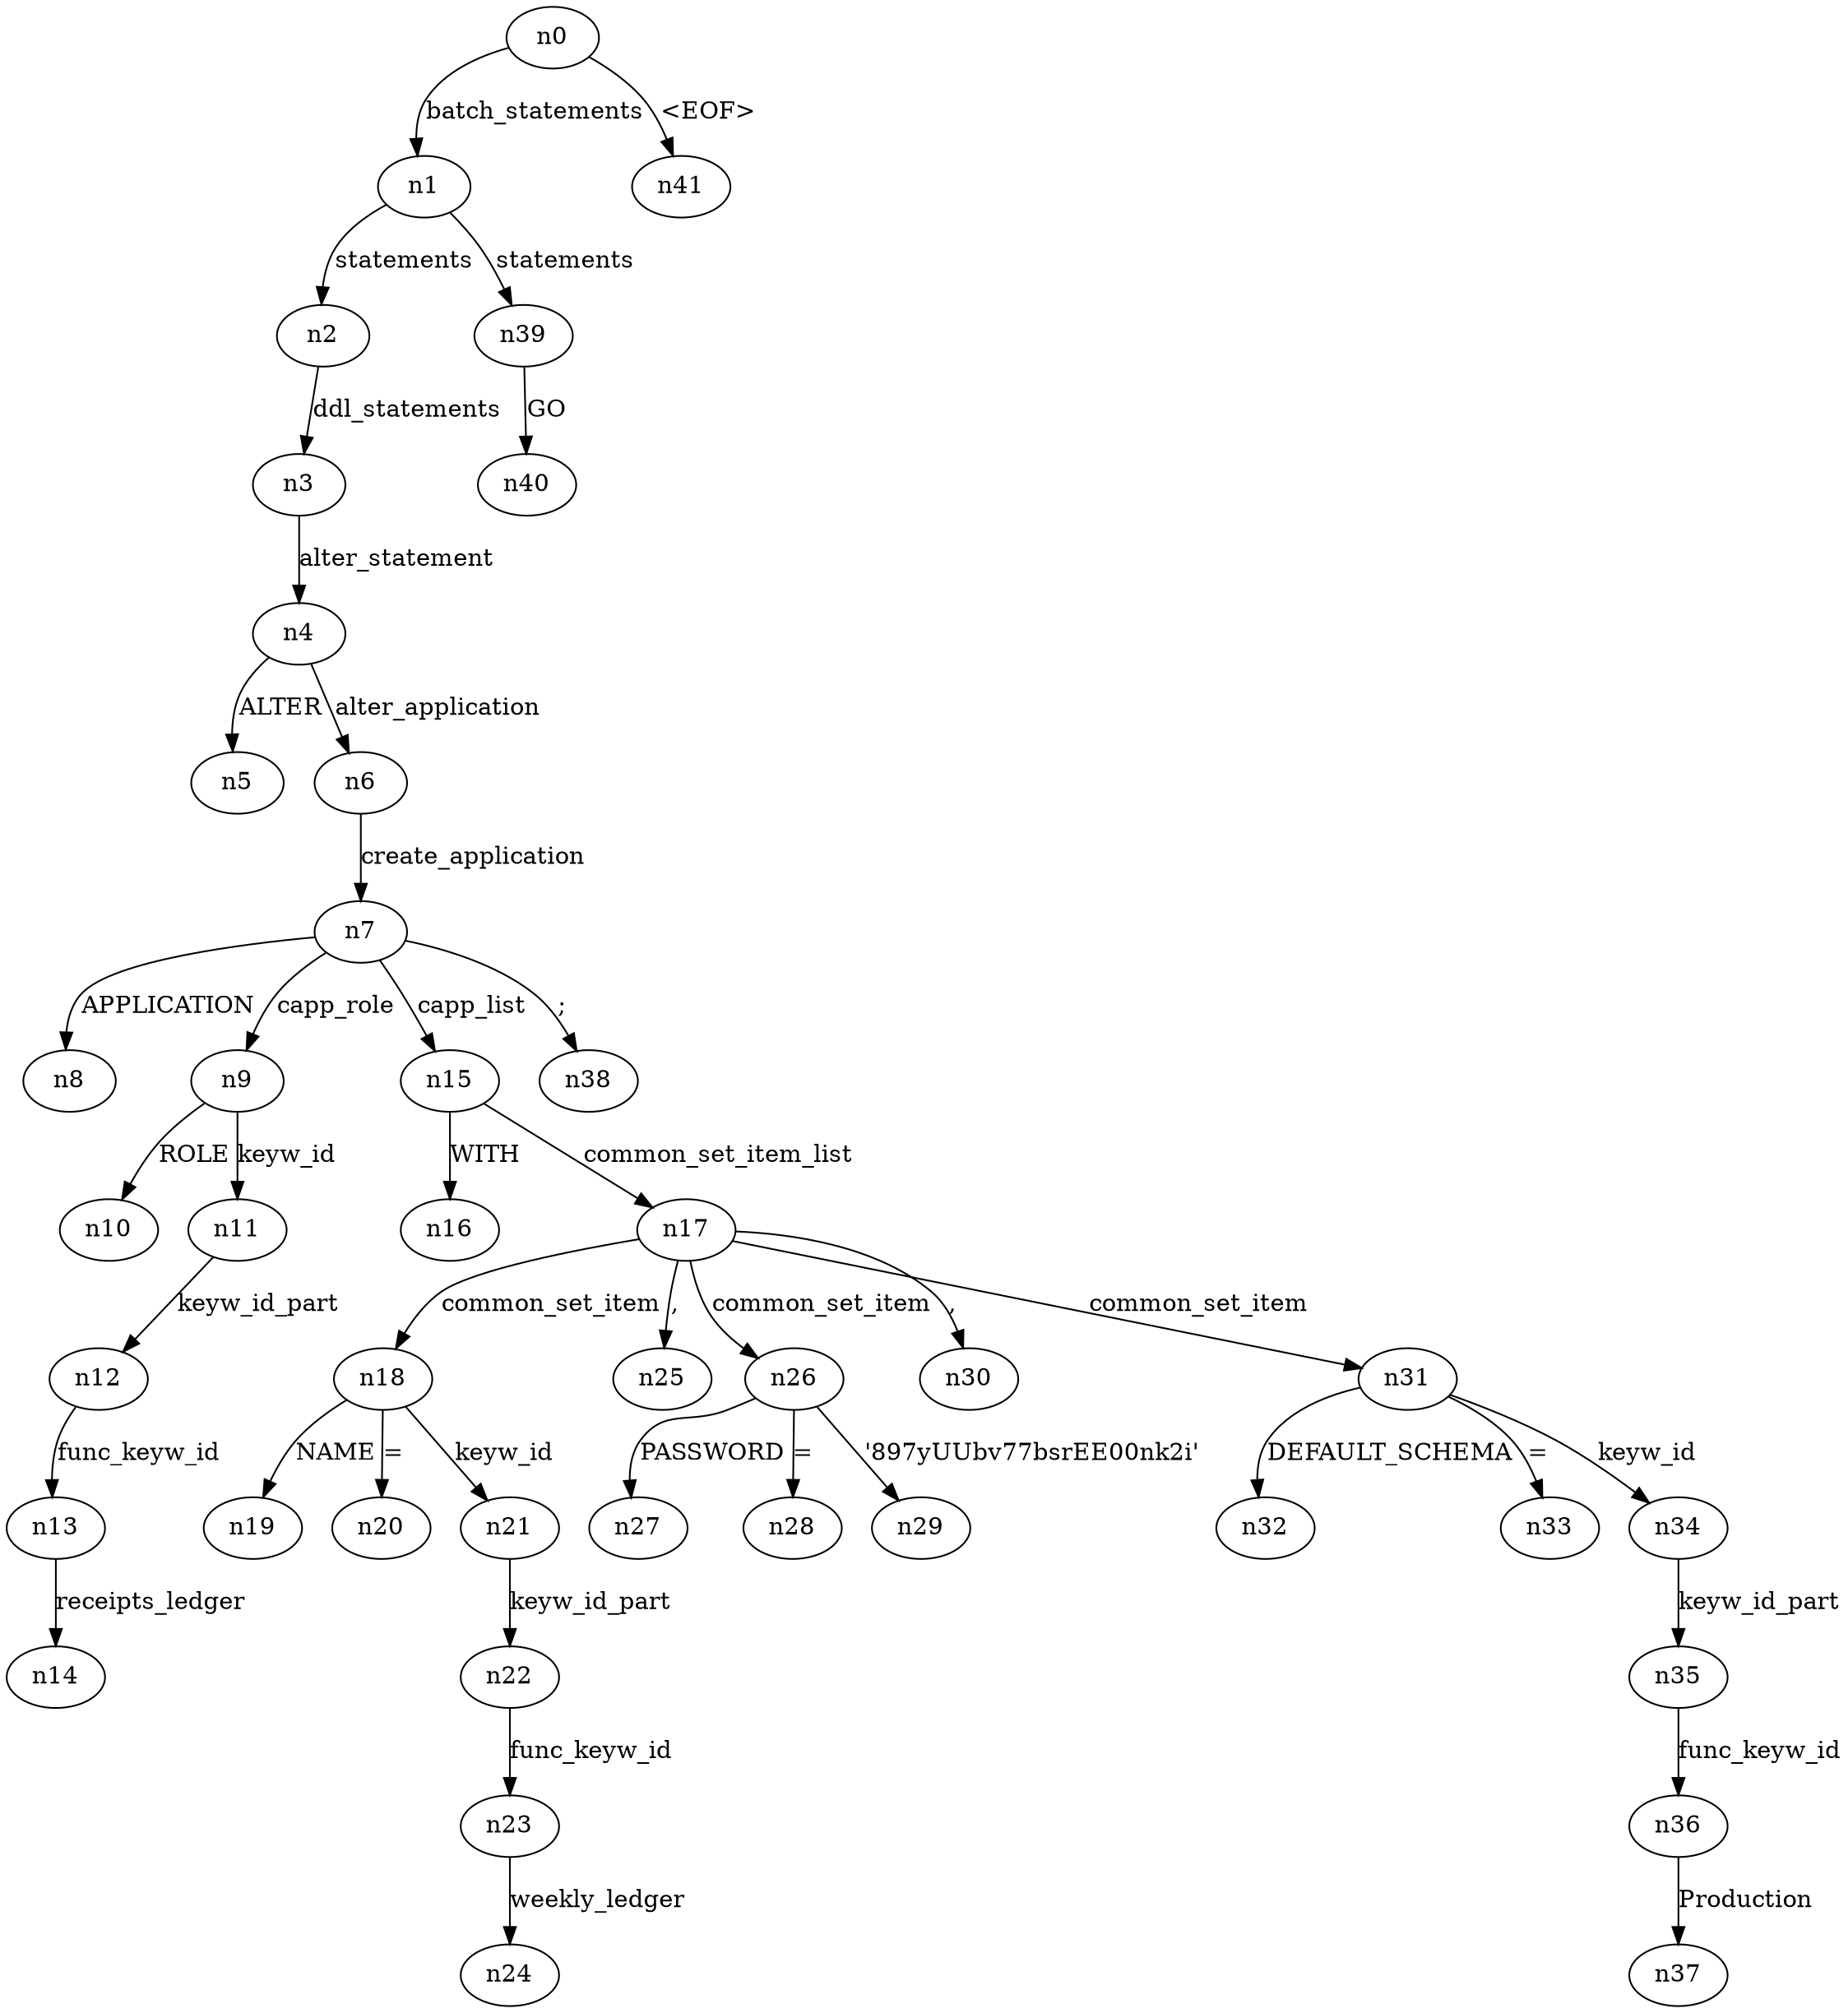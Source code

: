 digraph ParseTree {
  n0 -> n1 [label="batch_statements"];
  n1 -> n2 [label="statements"];
  n2 -> n3 [label="ddl_statements"];
  n3 -> n4 [label="alter_statement"];
  n4 -> n5 [label="ALTER"];
  n4 -> n6 [label="alter_application"];
  n6 -> n7 [label="create_application"];
  n7 -> n8 [label="APPLICATION"];
  n7 -> n9 [label="capp_role"];
  n9 -> n10 [label="ROLE"];
  n9 -> n11 [label="keyw_id"];
  n11 -> n12 [label="keyw_id_part"];
  n12 -> n13 [label="func_keyw_id"];
  n13 -> n14 [label="receipts_ledger"];
  n7 -> n15 [label="capp_list"];
  n15 -> n16 [label="WITH"];
  n15 -> n17 [label="common_set_item_list"];
  n17 -> n18 [label="common_set_item"];
  n18 -> n19 [label="NAME"];
  n18 -> n20 [label="="];
  n18 -> n21 [label="keyw_id"];
  n21 -> n22 [label="keyw_id_part"];
  n22 -> n23 [label="func_keyw_id"];
  n23 -> n24 [label="weekly_ledger"];
  n17 -> n25 [label=","];
  n17 -> n26 [label="common_set_item"];
  n26 -> n27 [label="PASSWORD"];
  n26 -> n28 [label="="];
  n26 -> n29 [label="'897yUUbv77bsrEE00nk2i'"];
  n17 -> n30 [label=","];
  n17 -> n31 [label="common_set_item"];
  n31 -> n32 [label="DEFAULT_SCHEMA"];
  n31 -> n33 [label="="];
  n31 -> n34 [label="keyw_id"];
  n34 -> n35 [label="keyw_id_part"];
  n35 -> n36 [label="func_keyw_id"];
  n36 -> n37 [label="Production"];
  n7 -> n38 [label=";"];
  n1 -> n39 [label="statements"];
  n39 -> n40 [label="GO"];
  n0 -> n41 [label="<EOF>"];
}